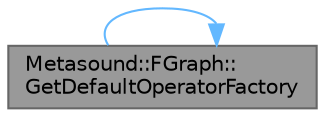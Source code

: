 digraph "Metasound::FGraph::GetDefaultOperatorFactory"
{
 // INTERACTIVE_SVG=YES
 // LATEX_PDF_SIZE
  bgcolor="transparent";
  edge [fontname=Helvetica,fontsize=10,labelfontname=Helvetica,labelfontsize=10];
  node [fontname=Helvetica,fontsize=10,shape=box,height=0.2,width=0.4];
  rankdir="LR";
  Node1 [id="Node000001",label="Metasound::FGraph::\lGetDefaultOperatorFactory",height=0.2,width=0.4,color="gray40", fillcolor="grey60", style="filled", fontcolor="black",tooltip="Return a reference to the default operator factory."];
  Node1 -> Node1 [id="edge1_Node000001_Node000001",color="steelblue1",style="solid",tooltip=" "];
}
